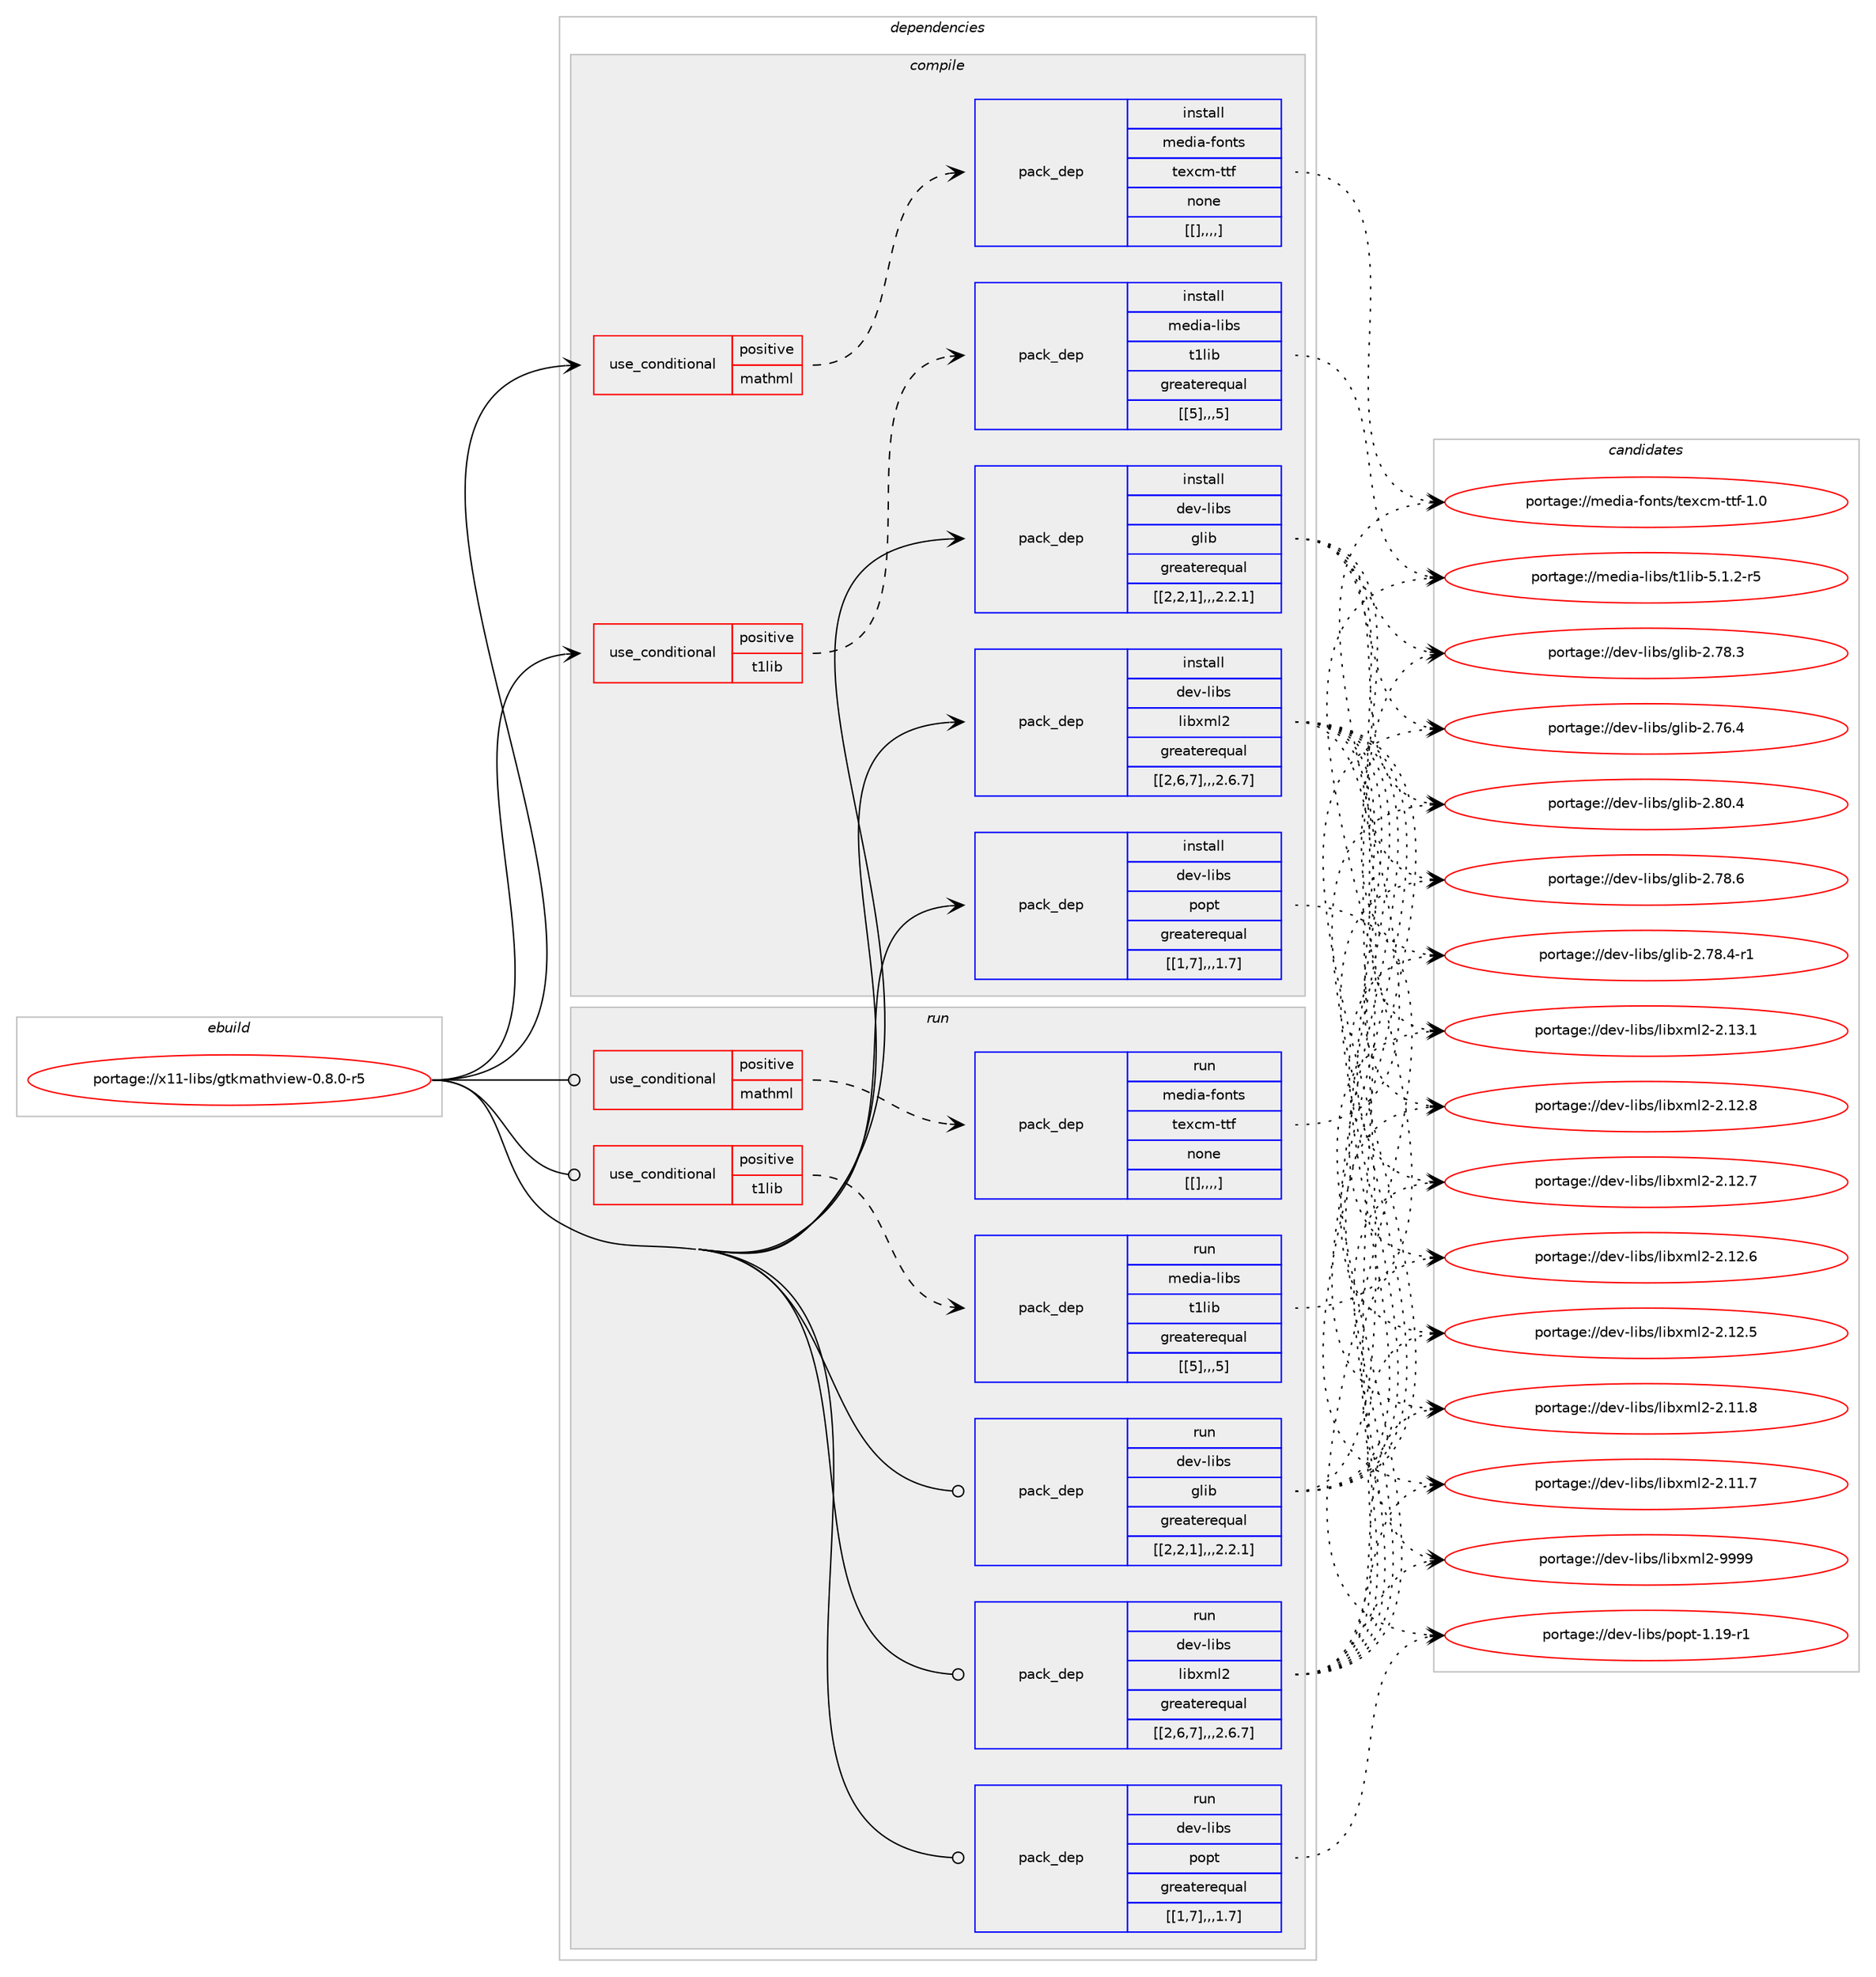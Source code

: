 digraph prolog {

# *************
# Graph options
# *************

newrank=true;
concentrate=true;
compound=true;
graph [rankdir=LR,fontname=Helvetica,fontsize=10,ranksep=1.5];#, ranksep=2.5, nodesep=0.2];
edge  [arrowhead=vee];
node  [fontname=Helvetica,fontsize=10];

# **********
# The ebuild
# **********

subgraph cluster_leftcol {
color=gray;
label=<<i>ebuild</i>>;
id [label="portage://x11-libs/gtkmathview-0.8.0-r5", color=red, width=4, href="../x11-libs/gtkmathview-0.8.0-r5.svg"];
}

# ****************
# The dependencies
# ****************

subgraph cluster_midcol {
color=gray;
label=<<i>dependencies</i>>;
subgraph cluster_compile {
fillcolor="#eeeeee";
style=filled;
label=<<i>compile</i>>;
subgraph cond126651 {
dependency476686 [label=<<TABLE BORDER="0" CELLBORDER="1" CELLSPACING="0" CELLPADDING="4"><TR><TD ROWSPAN="3" CELLPADDING="10">use_conditional</TD></TR><TR><TD>positive</TD></TR><TR><TD>mathml</TD></TR></TABLE>>, shape=none, color=red];
subgraph pack346527 {
dependency476687 [label=<<TABLE BORDER="0" CELLBORDER="1" CELLSPACING="0" CELLPADDING="4" WIDTH="220"><TR><TD ROWSPAN="6" CELLPADDING="30">pack_dep</TD></TR><TR><TD WIDTH="110">install</TD></TR><TR><TD>media-fonts</TD></TR><TR><TD>texcm-ttf</TD></TR><TR><TD>none</TD></TR><TR><TD>[[],,,,]</TD></TR></TABLE>>, shape=none, color=blue];
}
dependency476686:e -> dependency476687:w [weight=20,style="dashed",arrowhead="vee"];
}
id:e -> dependency476686:w [weight=20,style="solid",arrowhead="vee"];
subgraph cond126652 {
dependency476688 [label=<<TABLE BORDER="0" CELLBORDER="1" CELLSPACING="0" CELLPADDING="4"><TR><TD ROWSPAN="3" CELLPADDING="10">use_conditional</TD></TR><TR><TD>positive</TD></TR><TR><TD>t1lib</TD></TR></TABLE>>, shape=none, color=red];
subgraph pack346528 {
dependency476689 [label=<<TABLE BORDER="0" CELLBORDER="1" CELLSPACING="0" CELLPADDING="4" WIDTH="220"><TR><TD ROWSPAN="6" CELLPADDING="30">pack_dep</TD></TR><TR><TD WIDTH="110">install</TD></TR><TR><TD>media-libs</TD></TR><TR><TD>t1lib</TD></TR><TR><TD>greaterequal</TD></TR><TR><TD>[[5],,,5]</TD></TR></TABLE>>, shape=none, color=blue];
}
dependency476688:e -> dependency476689:w [weight=20,style="dashed",arrowhead="vee"];
}
id:e -> dependency476688:w [weight=20,style="solid",arrowhead="vee"];
subgraph pack346529 {
dependency476690 [label=<<TABLE BORDER="0" CELLBORDER="1" CELLSPACING="0" CELLPADDING="4" WIDTH="220"><TR><TD ROWSPAN="6" CELLPADDING="30">pack_dep</TD></TR><TR><TD WIDTH="110">install</TD></TR><TR><TD>dev-libs</TD></TR><TR><TD>glib</TD></TR><TR><TD>greaterequal</TD></TR><TR><TD>[[2,2,1],,,2.2.1]</TD></TR></TABLE>>, shape=none, color=blue];
}
id:e -> dependency476690:w [weight=20,style="solid",arrowhead="vee"];
subgraph pack346530 {
dependency476691 [label=<<TABLE BORDER="0" CELLBORDER="1" CELLSPACING="0" CELLPADDING="4" WIDTH="220"><TR><TD ROWSPAN="6" CELLPADDING="30">pack_dep</TD></TR><TR><TD WIDTH="110">install</TD></TR><TR><TD>dev-libs</TD></TR><TR><TD>libxml2</TD></TR><TR><TD>greaterequal</TD></TR><TR><TD>[[2,6,7],,,2.6.7]</TD></TR></TABLE>>, shape=none, color=blue];
}
id:e -> dependency476691:w [weight=20,style="solid",arrowhead="vee"];
subgraph pack346531 {
dependency476692 [label=<<TABLE BORDER="0" CELLBORDER="1" CELLSPACING="0" CELLPADDING="4" WIDTH="220"><TR><TD ROWSPAN="6" CELLPADDING="30">pack_dep</TD></TR><TR><TD WIDTH="110">install</TD></TR><TR><TD>dev-libs</TD></TR><TR><TD>popt</TD></TR><TR><TD>greaterequal</TD></TR><TR><TD>[[1,7],,,1.7]</TD></TR></TABLE>>, shape=none, color=blue];
}
id:e -> dependency476692:w [weight=20,style="solid",arrowhead="vee"];
}
subgraph cluster_compileandrun {
fillcolor="#eeeeee";
style=filled;
label=<<i>compile and run</i>>;
}
subgraph cluster_run {
fillcolor="#eeeeee";
style=filled;
label=<<i>run</i>>;
subgraph cond126653 {
dependency476693 [label=<<TABLE BORDER="0" CELLBORDER="1" CELLSPACING="0" CELLPADDING="4"><TR><TD ROWSPAN="3" CELLPADDING="10">use_conditional</TD></TR><TR><TD>positive</TD></TR><TR><TD>mathml</TD></TR></TABLE>>, shape=none, color=red];
subgraph pack346532 {
dependency476694 [label=<<TABLE BORDER="0" CELLBORDER="1" CELLSPACING="0" CELLPADDING="4" WIDTH="220"><TR><TD ROWSPAN="6" CELLPADDING="30">pack_dep</TD></TR><TR><TD WIDTH="110">run</TD></TR><TR><TD>media-fonts</TD></TR><TR><TD>texcm-ttf</TD></TR><TR><TD>none</TD></TR><TR><TD>[[],,,,]</TD></TR></TABLE>>, shape=none, color=blue];
}
dependency476693:e -> dependency476694:w [weight=20,style="dashed",arrowhead="vee"];
}
id:e -> dependency476693:w [weight=20,style="solid",arrowhead="odot"];
subgraph cond126654 {
dependency476695 [label=<<TABLE BORDER="0" CELLBORDER="1" CELLSPACING="0" CELLPADDING="4"><TR><TD ROWSPAN="3" CELLPADDING="10">use_conditional</TD></TR><TR><TD>positive</TD></TR><TR><TD>t1lib</TD></TR></TABLE>>, shape=none, color=red];
subgraph pack346533 {
dependency476696 [label=<<TABLE BORDER="0" CELLBORDER="1" CELLSPACING="0" CELLPADDING="4" WIDTH="220"><TR><TD ROWSPAN="6" CELLPADDING="30">pack_dep</TD></TR><TR><TD WIDTH="110">run</TD></TR><TR><TD>media-libs</TD></TR><TR><TD>t1lib</TD></TR><TR><TD>greaterequal</TD></TR><TR><TD>[[5],,,5]</TD></TR></TABLE>>, shape=none, color=blue];
}
dependency476695:e -> dependency476696:w [weight=20,style="dashed",arrowhead="vee"];
}
id:e -> dependency476695:w [weight=20,style="solid",arrowhead="odot"];
subgraph pack346534 {
dependency476697 [label=<<TABLE BORDER="0" CELLBORDER="1" CELLSPACING="0" CELLPADDING="4" WIDTH="220"><TR><TD ROWSPAN="6" CELLPADDING="30">pack_dep</TD></TR><TR><TD WIDTH="110">run</TD></TR><TR><TD>dev-libs</TD></TR><TR><TD>glib</TD></TR><TR><TD>greaterequal</TD></TR><TR><TD>[[2,2,1],,,2.2.1]</TD></TR></TABLE>>, shape=none, color=blue];
}
id:e -> dependency476697:w [weight=20,style="solid",arrowhead="odot"];
subgraph pack346535 {
dependency476698 [label=<<TABLE BORDER="0" CELLBORDER="1" CELLSPACING="0" CELLPADDING="4" WIDTH="220"><TR><TD ROWSPAN="6" CELLPADDING="30">pack_dep</TD></TR><TR><TD WIDTH="110">run</TD></TR><TR><TD>dev-libs</TD></TR><TR><TD>libxml2</TD></TR><TR><TD>greaterequal</TD></TR><TR><TD>[[2,6,7],,,2.6.7]</TD></TR></TABLE>>, shape=none, color=blue];
}
id:e -> dependency476698:w [weight=20,style="solid",arrowhead="odot"];
subgraph pack346536 {
dependency476699 [label=<<TABLE BORDER="0" CELLBORDER="1" CELLSPACING="0" CELLPADDING="4" WIDTH="220"><TR><TD ROWSPAN="6" CELLPADDING="30">pack_dep</TD></TR><TR><TD WIDTH="110">run</TD></TR><TR><TD>dev-libs</TD></TR><TR><TD>popt</TD></TR><TR><TD>greaterequal</TD></TR><TR><TD>[[1,7],,,1.7]</TD></TR></TABLE>>, shape=none, color=blue];
}
id:e -> dependency476699:w [weight=20,style="solid",arrowhead="odot"];
}
}

# **************
# The candidates
# **************

subgraph cluster_choices {
rank=same;
color=gray;
label=<<i>candidates</i>>;

subgraph choice346527 {
color=black;
nodesep=1;
choice109101100105974510211111011611547116101120991094511611610245494648 [label="portage://media-fonts/texcm-ttf-1.0", color=red, width=4,href="../media-fonts/texcm-ttf-1.0.svg"];
dependency476687:e -> choice109101100105974510211111011611547116101120991094511611610245494648:w [style=dotted,weight="100"];
}
subgraph choice346528 {
color=black;
nodesep=1;
choice1091011001059745108105981154711649108105984553464946504511453 [label="portage://media-libs/t1lib-5.1.2-r5", color=red, width=4,href="../media-libs/t1lib-5.1.2-r5.svg"];
dependency476689:e -> choice1091011001059745108105981154711649108105984553464946504511453:w [style=dotted,weight="100"];
}
subgraph choice346529 {
color=black;
nodesep=1;
choice1001011184510810598115471031081059845504656484652 [label="portage://dev-libs/glib-2.80.4", color=red, width=4,href="../dev-libs/glib-2.80.4.svg"];
choice1001011184510810598115471031081059845504655564654 [label="portage://dev-libs/glib-2.78.6", color=red, width=4,href="../dev-libs/glib-2.78.6.svg"];
choice10010111845108105981154710310810598455046555646524511449 [label="portage://dev-libs/glib-2.78.4-r1", color=red, width=4,href="../dev-libs/glib-2.78.4-r1.svg"];
choice1001011184510810598115471031081059845504655564651 [label="portage://dev-libs/glib-2.78.3", color=red, width=4,href="../dev-libs/glib-2.78.3.svg"];
choice1001011184510810598115471031081059845504655544652 [label="portage://dev-libs/glib-2.76.4", color=red, width=4,href="../dev-libs/glib-2.76.4.svg"];
dependency476690:e -> choice1001011184510810598115471031081059845504656484652:w [style=dotted,weight="100"];
dependency476690:e -> choice1001011184510810598115471031081059845504655564654:w [style=dotted,weight="100"];
dependency476690:e -> choice10010111845108105981154710310810598455046555646524511449:w [style=dotted,weight="100"];
dependency476690:e -> choice1001011184510810598115471031081059845504655564651:w [style=dotted,weight="100"];
dependency476690:e -> choice1001011184510810598115471031081059845504655544652:w [style=dotted,weight="100"];
}
subgraph choice346530 {
color=black;
nodesep=1;
choice10010111845108105981154710810598120109108504557575757 [label="portage://dev-libs/libxml2-9999", color=red, width=4,href="../dev-libs/libxml2-9999.svg"];
choice100101118451081059811547108105981201091085045504649514649 [label="portage://dev-libs/libxml2-2.13.1", color=red, width=4,href="../dev-libs/libxml2-2.13.1.svg"];
choice100101118451081059811547108105981201091085045504649504656 [label="portage://dev-libs/libxml2-2.12.8", color=red, width=4,href="../dev-libs/libxml2-2.12.8.svg"];
choice100101118451081059811547108105981201091085045504649504655 [label="portage://dev-libs/libxml2-2.12.7", color=red, width=4,href="../dev-libs/libxml2-2.12.7.svg"];
choice100101118451081059811547108105981201091085045504649504654 [label="portage://dev-libs/libxml2-2.12.6", color=red, width=4,href="../dev-libs/libxml2-2.12.6.svg"];
choice100101118451081059811547108105981201091085045504649504653 [label="portage://dev-libs/libxml2-2.12.5", color=red, width=4,href="../dev-libs/libxml2-2.12.5.svg"];
choice100101118451081059811547108105981201091085045504649494656 [label="portage://dev-libs/libxml2-2.11.8", color=red, width=4,href="../dev-libs/libxml2-2.11.8.svg"];
choice100101118451081059811547108105981201091085045504649494655 [label="portage://dev-libs/libxml2-2.11.7", color=red, width=4,href="../dev-libs/libxml2-2.11.7.svg"];
dependency476691:e -> choice10010111845108105981154710810598120109108504557575757:w [style=dotted,weight="100"];
dependency476691:e -> choice100101118451081059811547108105981201091085045504649514649:w [style=dotted,weight="100"];
dependency476691:e -> choice100101118451081059811547108105981201091085045504649504656:w [style=dotted,weight="100"];
dependency476691:e -> choice100101118451081059811547108105981201091085045504649504655:w [style=dotted,weight="100"];
dependency476691:e -> choice100101118451081059811547108105981201091085045504649504654:w [style=dotted,weight="100"];
dependency476691:e -> choice100101118451081059811547108105981201091085045504649504653:w [style=dotted,weight="100"];
dependency476691:e -> choice100101118451081059811547108105981201091085045504649494656:w [style=dotted,weight="100"];
dependency476691:e -> choice100101118451081059811547108105981201091085045504649494655:w [style=dotted,weight="100"];
}
subgraph choice346531 {
color=black;
nodesep=1;
choice10010111845108105981154711211111211645494649574511449 [label="portage://dev-libs/popt-1.19-r1", color=red, width=4,href="../dev-libs/popt-1.19-r1.svg"];
dependency476692:e -> choice10010111845108105981154711211111211645494649574511449:w [style=dotted,weight="100"];
}
subgraph choice346532 {
color=black;
nodesep=1;
choice109101100105974510211111011611547116101120991094511611610245494648 [label="portage://media-fonts/texcm-ttf-1.0", color=red, width=4,href="../media-fonts/texcm-ttf-1.0.svg"];
dependency476694:e -> choice109101100105974510211111011611547116101120991094511611610245494648:w [style=dotted,weight="100"];
}
subgraph choice346533 {
color=black;
nodesep=1;
choice1091011001059745108105981154711649108105984553464946504511453 [label="portage://media-libs/t1lib-5.1.2-r5", color=red, width=4,href="../media-libs/t1lib-5.1.2-r5.svg"];
dependency476696:e -> choice1091011001059745108105981154711649108105984553464946504511453:w [style=dotted,weight="100"];
}
subgraph choice346534 {
color=black;
nodesep=1;
choice1001011184510810598115471031081059845504656484652 [label="portage://dev-libs/glib-2.80.4", color=red, width=4,href="../dev-libs/glib-2.80.4.svg"];
choice1001011184510810598115471031081059845504655564654 [label="portage://dev-libs/glib-2.78.6", color=red, width=4,href="../dev-libs/glib-2.78.6.svg"];
choice10010111845108105981154710310810598455046555646524511449 [label="portage://dev-libs/glib-2.78.4-r1", color=red, width=4,href="../dev-libs/glib-2.78.4-r1.svg"];
choice1001011184510810598115471031081059845504655564651 [label="portage://dev-libs/glib-2.78.3", color=red, width=4,href="../dev-libs/glib-2.78.3.svg"];
choice1001011184510810598115471031081059845504655544652 [label="portage://dev-libs/glib-2.76.4", color=red, width=4,href="../dev-libs/glib-2.76.4.svg"];
dependency476697:e -> choice1001011184510810598115471031081059845504656484652:w [style=dotted,weight="100"];
dependency476697:e -> choice1001011184510810598115471031081059845504655564654:w [style=dotted,weight="100"];
dependency476697:e -> choice10010111845108105981154710310810598455046555646524511449:w [style=dotted,weight="100"];
dependency476697:e -> choice1001011184510810598115471031081059845504655564651:w [style=dotted,weight="100"];
dependency476697:e -> choice1001011184510810598115471031081059845504655544652:w [style=dotted,weight="100"];
}
subgraph choice346535 {
color=black;
nodesep=1;
choice10010111845108105981154710810598120109108504557575757 [label="portage://dev-libs/libxml2-9999", color=red, width=4,href="../dev-libs/libxml2-9999.svg"];
choice100101118451081059811547108105981201091085045504649514649 [label="portage://dev-libs/libxml2-2.13.1", color=red, width=4,href="../dev-libs/libxml2-2.13.1.svg"];
choice100101118451081059811547108105981201091085045504649504656 [label="portage://dev-libs/libxml2-2.12.8", color=red, width=4,href="../dev-libs/libxml2-2.12.8.svg"];
choice100101118451081059811547108105981201091085045504649504655 [label="portage://dev-libs/libxml2-2.12.7", color=red, width=4,href="../dev-libs/libxml2-2.12.7.svg"];
choice100101118451081059811547108105981201091085045504649504654 [label="portage://dev-libs/libxml2-2.12.6", color=red, width=4,href="../dev-libs/libxml2-2.12.6.svg"];
choice100101118451081059811547108105981201091085045504649504653 [label="portage://dev-libs/libxml2-2.12.5", color=red, width=4,href="../dev-libs/libxml2-2.12.5.svg"];
choice100101118451081059811547108105981201091085045504649494656 [label="portage://dev-libs/libxml2-2.11.8", color=red, width=4,href="../dev-libs/libxml2-2.11.8.svg"];
choice100101118451081059811547108105981201091085045504649494655 [label="portage://dev-libs/libxml2-2.11.7", color=red, width=4,href="../dev-libs/libxml2-2.11.7.svg"];
dependency476698:e -> choice10010111845108105981154710810598120109108504557575757:w [style=dotted,weight="100"];
dependency476698:e -> choice100101118451081059811547108105981201091085045504649514649:w [style=dotted,weight="100"];
dependency476698:e -> choice100101118451081059811547108105981201091085045504649504656:w [style=dotted,weight="100"];
dependency476698:e -> choice100101118451081059811547108105981201091085045504649504655:w [style=dotted,weight="100"];
dependency476698:e -> choice100101118451081059811547108105981201091085045504649504654:w [style=dotted,weight="100"];
dependency476698:e -> choice100101118451081059811547108105981201091085045504649504653:w [style=dotted,weight="100"];
dependency476698:e -> choice100101118451081059811547108105981201091085045504649494656:w [style=dotted,weight="100"];
dependency476698:e -> choice100101118451081059811547108105981201091085045504649494655:w [style=dotted,weight="100"];
}
subgraph choice346536 {
color=black;
nodesep=1;
choice10010111845108105981154711211111211645494649574511449 [label="portage://dev-libs/popt-1.19-r1", color=red, width=4,href="../dev-libs/popt-1.19-r1.svg"];
dependency476699:e -> choice10010111845108105981154711211111211645494649574511449:w [style=dotted,weight="100"];
}
}

}
